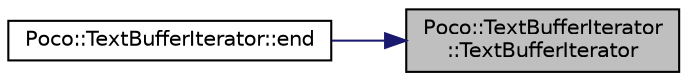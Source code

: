digraph "Poco::TextBufferIterator::TextBufferIterator"
{
 // LATEX_PDF_SIZE
  edge [fontname="Helvetica",fontsize="10",labelfontname="Helvetica",labelfontsize="10"];
  node [fontname="Helvetica",fontsize="10",shape=record];
  rankdir="RL";
  Node1 [label="Poco::TextBufferIterator\l::TextBufferIterator",height=0.2,width=0.4,color="black", fillcolor="grey75", style="filled", fontcolor="black",tooltip=" "];
  Node1 -> Node2 [dir="back",color="midnightblue",fontsize="10",style="solid",fontname="Helvetica"];
  Node2 [label="Poco::TextBufferIterator::end",height=0.2,width=0.4,color="black", fillcolor="white", style="filled",URL="$classPoco_1_1TextBufferIterator.html#ac97c35df8e397d5c8d88d45a63dadf9a",tooltip="Compares two iterators for inequality."];
}
